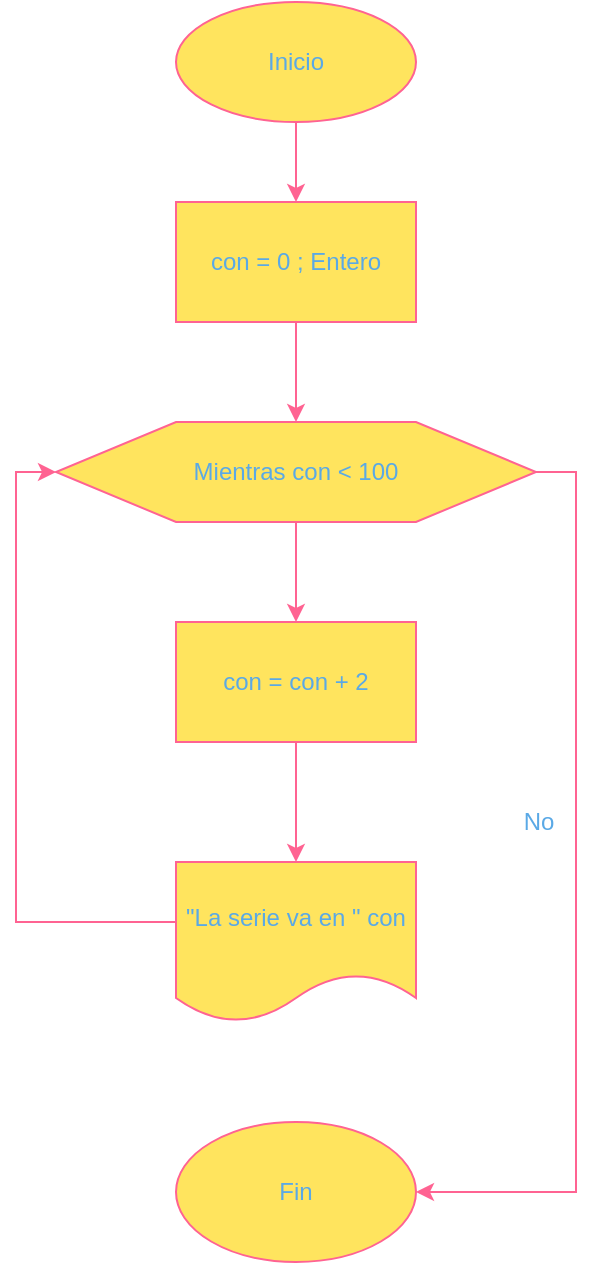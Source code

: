<mxfile version="13.7.4" type="github">
  <diagram id="8Z_XSHnfkKL7UiJFcr5X" name="Page-1">
    <mxGraphModel dx="1382" dy="795" grid="0" gridSize="10" guides="1" tooltips="1" connect="1" arrows="1" fold="1" page="1" pageScale="1" pageWidth="827" pageHeight="1169" math="0" shadow="0">
      <root>
        <mxCell id="0" />
        <mxCell id="1" parent="0" />
        <mxCell id="OpxA1rUQGxUV8h2yl8yL-4" style="edgeStyle=orthogonalEdgeStyle;rounded=0;orthogonalLoop=1;jettySize=auto;html=1;entryX=0.5;entryY=0;entryDx=0;entryDy=0;strokeColor=#FF6392;fontColor=#5AA9E6;" edge="1" parent="1" source="OpxA1rUQGxUV8h2yl8yL-1" target="OpxA1rUQGxUV8h2yl8yL-3">
          <mxGeometry relative="1" as="geometry" />
        </mxCell>
        <mxCell id="OpxA1rUQGxUV8h2yl8yL-1" value="Inicio" style="ellipse;whiteSpace=wrap;html=1;fillColor=#FFE45E;strokeColor=#FF6392;fontColor=#5AA9E6;" vertex="1" parent="1">
          <mxGeometry x="354" y="10" width="120" height="60" as="geometry" />
        </mxCell>
        <mxCell id="OpxA1rUQGxUV8h2yl8yL-6" style="edgeStyle=orthogonalEdgeStyle;rounded=0;orthogonalLoop=1;jettySize=auto;html=1;entryX=0.5;entryY=0;entryDx=0;entryDy=0;strokeColor=#FF6392;fontColor=#5AA9E6;" edge="1" parent="1" source="OpxA1rUQGxUV8h2yl8yL-3" target="OpxA1rUQGxUV8h2yl8yL-5">
          <mxGeometry relative="1" as="geometry" />
        </mxCell>
        <mxCell id="OpxA1rUQGxUV8h2yl8yL-3" value="con = 0 ; Entero" style="rounded=0;whiteSpace=wrap;html=1;fillColor=#FFE45E;strokeColor=#FF6392;fontColor=#5AA9E6;" vertex="1" parent="1">
          <mxGeometry x="354" y="110" width="120" height="60" as="geometry" />
        </mxCell>
        <mxCell id="OpxA1rUQGxUV8h2yl8yL-8" style="edgeStyle=orthogonalEdgeStyle;rounded=0;orthogonalLoop=1;jettySize=auto;html=1;entryX=0.5;entryY=0;entryDx=0;entryDy=0;strokeColor=#FF6392;fontColor=#5AA9E6;" edge="1" parent="1" source="OpxA1rUQGxUV8h2yl8yL-5" target="OpxA1rUQGxUV8h2yl8yL-7">
          <mxGeometry relative="1" as="geometry" />
        </mxCell>
        <mxCell id="OpxA1rUQGxUV8h2yl8yL-14" style="edgeStyle=orthogonalEdgeStyle;rounded=0;orthogonalLoop=1;jettySize=auto;html=1;entryX=1;entryY=0.5;entryDx=0;entryDy=0;strokeColor=#FF6392;fontColor=#5AA9E6;" edge="1" parent="1" source="OpxA1rUQGxUV8h2yl8yL-5" target="OpxA1rUQGxUV8h2yl8yL-13">
          <mxGeometry relative="1" as="geometry">
            <Array as="points">
              <mxPoint x="554" y="245" />
              <mxPoint x="554" y="605" />
            </Array>
          </mxGeometry>
        </mxCell>
        <mxCell id="OpxA1rUQGxUV8h2yl8yL-5" value="Mientras con &amp;lt; 100" style="shape=hexagon;html=1;whiteSpace=wrap;perimeter=hexagonPerimeter;rounded=0;fillColor=#FFE45E;strokeColor=#FF6392;fontColor=#5AA9E6;" vertex="1" parent="1">
          <mxGeometry x="294" y="220" width="240" height="50" as="geometry" />
        </mxCell>
        <mxCell id="OpxA1rUQGxUV8h2yl8yL-10" style="edgeStyle=orthogonalEdgeStyle;rounded=0;orthogonalLoop=1;jettySize=auto;html=1;strokeColor=#FF6392;fontColor=#5AA9E6;" edge="1" parent="1" source="OpxA1rUQGxUV8h2yl8yL-7" target="OpxA1rUQGxUV8h2yl8yL-9">
          <mxGeometry relative="1" as="geometry" />
        </mxCell>
        <mxCell id="OpxA1rUQGxUV8h2yl8yL-7" value="con = con + 2" style="rounded=0;whiteSpace=wrap;html=1;fillColor=#FFE45E;strokeColor=#FF6392;fontColor=#5AA9E6;" vertex="1" parent="1">
          <mxGeometry x="354" y="320" width="120" height="60" as="geometry" />
        </mxCell>
        <mxCell id="OpxA1rUQGxUV8h2yl8yL-11" style="edgeStyle=orthogonalEdgeStyle;rounded=0;orthogonalLoop=1;jettySize=auto;html=1;entryX=0;entryY=0.5;entryDx=0;entryDy=0;strokeColor=#FF6392;fontColor=#5AA9E6;" edge="1" parent="1" source="OpxA1rUQGxUV8h2yl8yL-9" target="OpxA1rUQGxUV8h2yl8yL-5">
          <mxGeometry relative="1" as="geometry">
            <Array as="points">
              <mxPoint x="274" y="470" />
              <mxPoint x="274" y="245" />
            </Array>
          </mxGeometry>
        </mxCell>
        <mxCell id="OpxA1rUQGxUV8h2yl8yL-9" value="&quot;La serie va en &quot; con" style="shape=document;whiteSpace=wrap;html=1;boundedLbl=1;fillColor=#FFE45E;strokeColor=#FF6392;fontColor=#5AA9E6;" vertex="1" parent="1">
          <mxGeometry x="354" y="440" width="120" height="80" as="geometry" />
        </mxCell>
        <mxCell id="OpxA1rUQGxUV8h2yl8yL-13" value="Fin" style="ellipse;whiteSpace=wrap;html=1;fillColor=#FFE45E;strokeColor=#FF6392;fontColor=#5AA9E6;" vertex="1" parent="1">
          <mxGeometry x="354" y="570" width="120" height="70" as="geometry" />
        </mxCell>
        <mxCell id="OpxA1rUQGxUV8h2yl8yL-15" value="No" style="text;html=1;align=center;verticalAlign=middle;resizable=0;points=[];autosize=1;fontColor=#5AA9E6;" vertex="1" parent="1">
          <mxGeometry x="520" y="410" width="30" height="20" as="geometry" />
        </mxCell>
      </root>
    </mxGraphModel>
  </diagram>
</mxfile>
